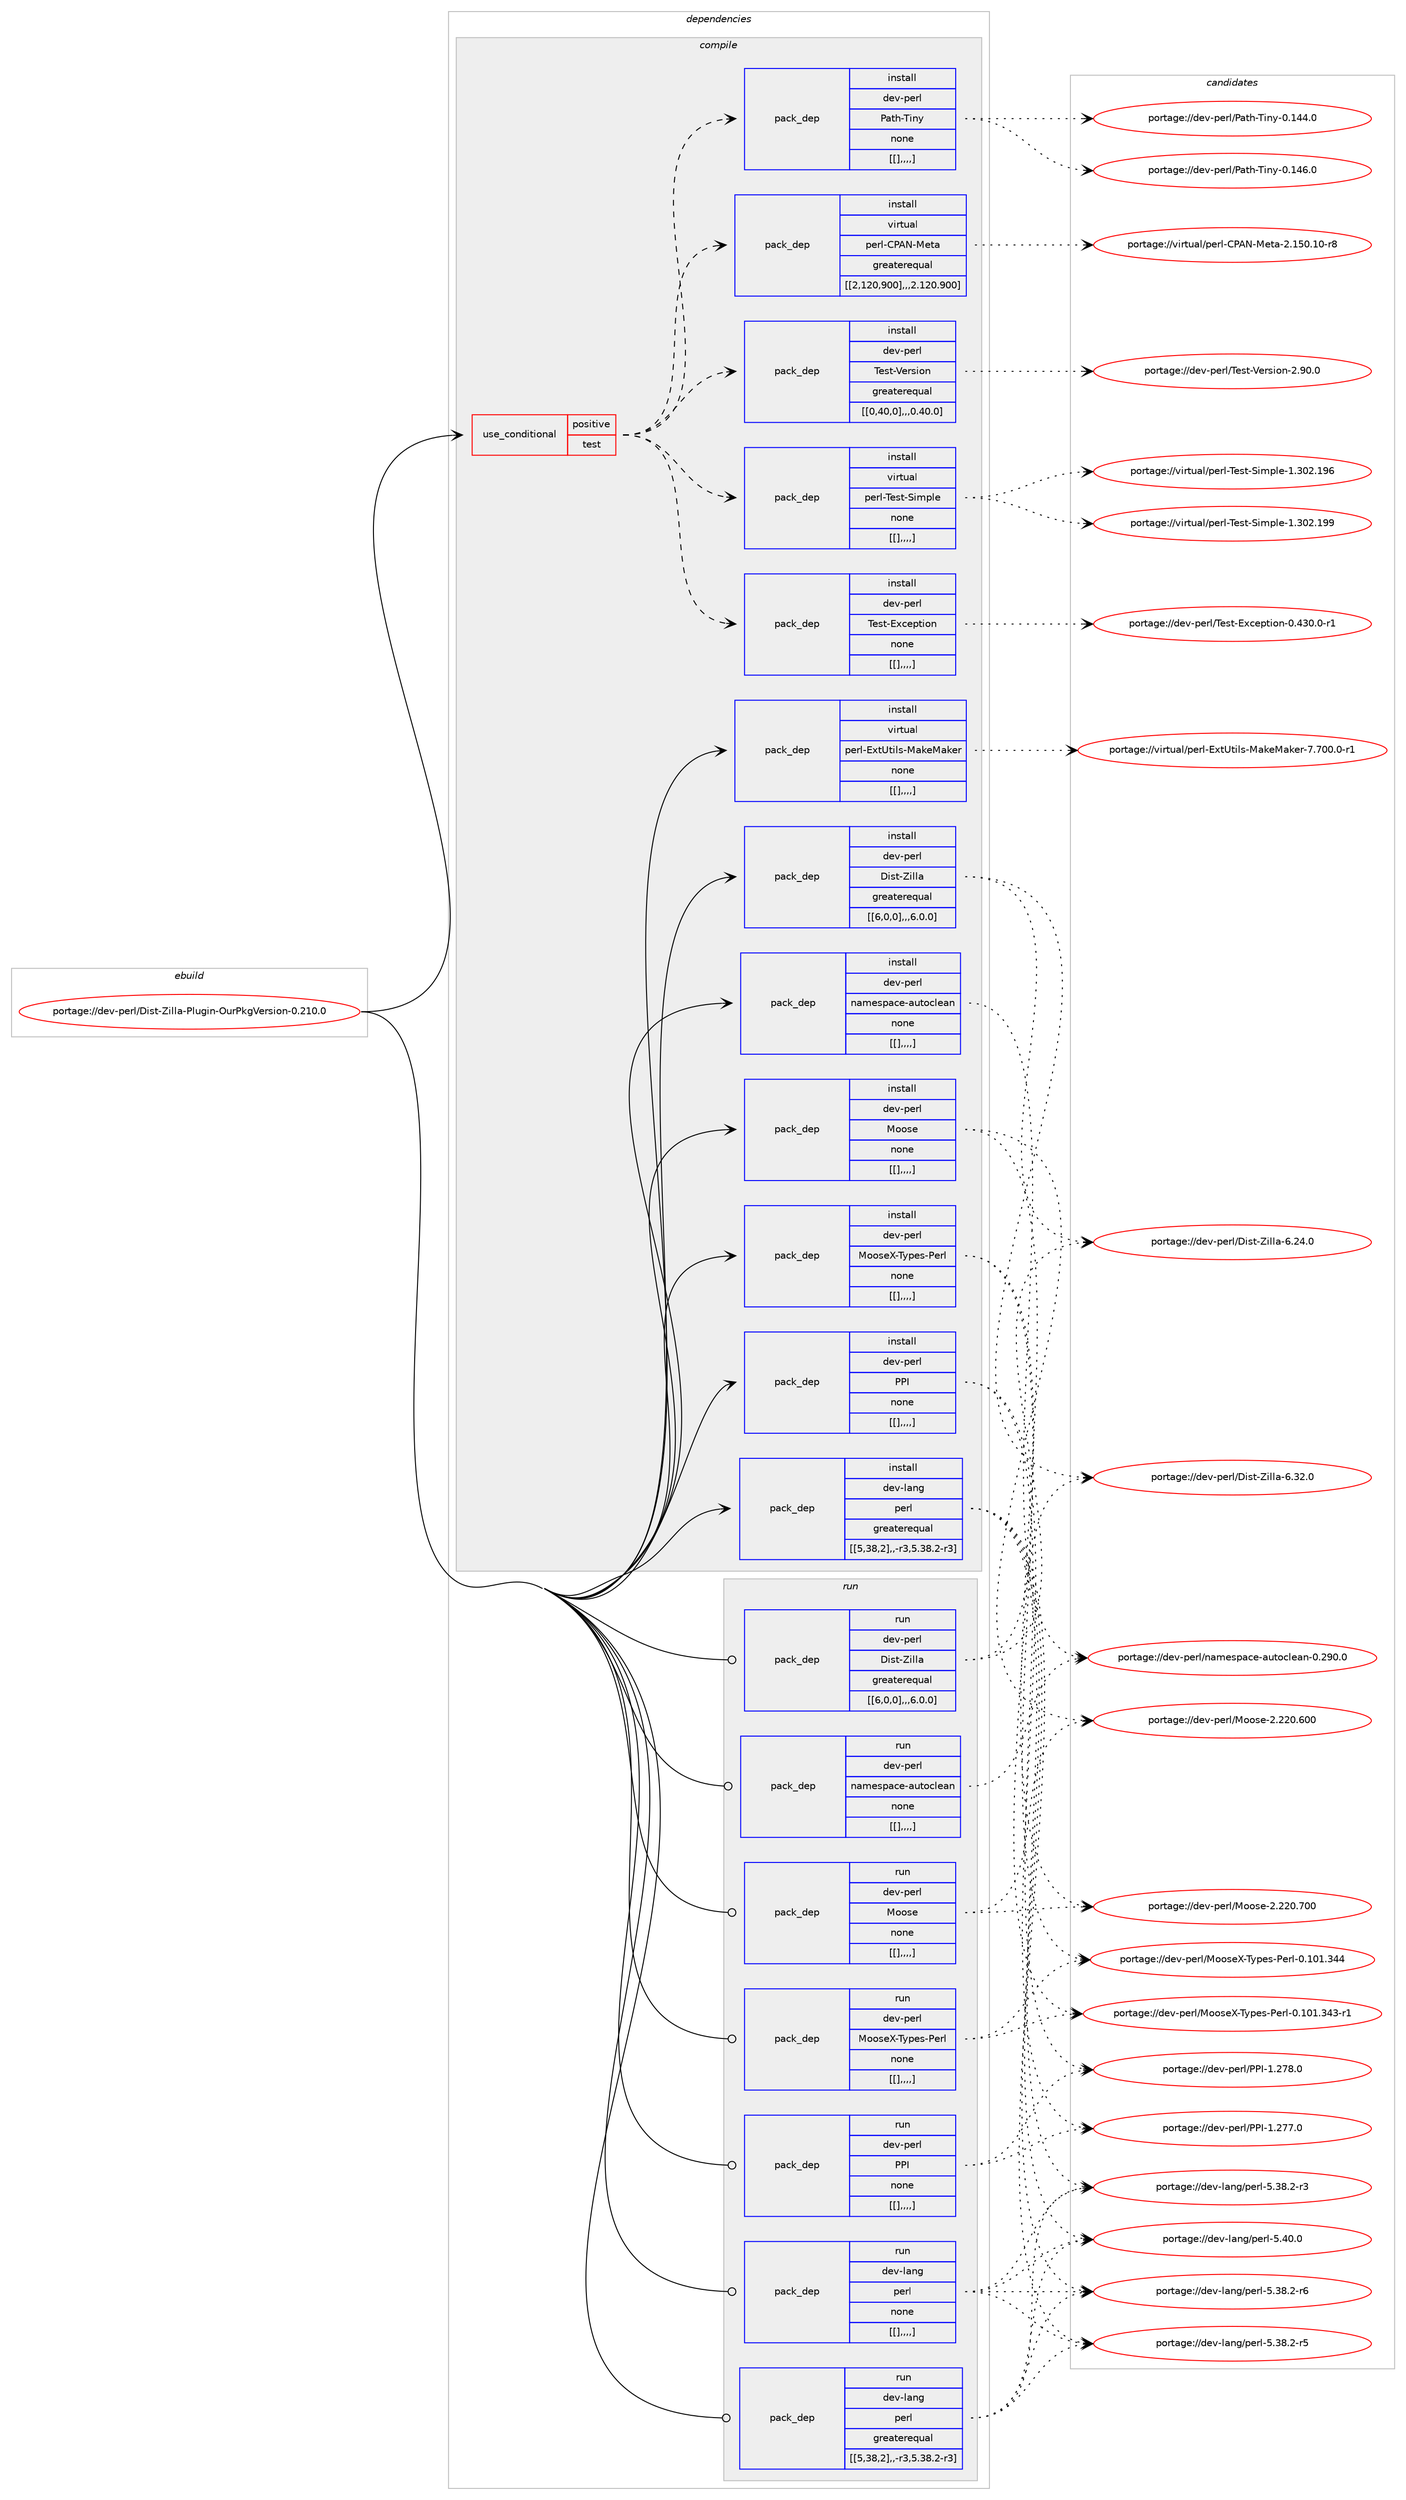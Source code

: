digraph prolog {

# *************
# Graph options
# *************

newrank=true;
concentrate=true;
compound=true;
graph [rankdir=LR,fontname=Helvetica,fontsize=10,ranksep=1.5];#, ranksep=2.5, nodesep=0.2];
edge  [arrowhead=vee];
node  [fontname=Helvetica,fontsize=10];

# **********
# The ebuild
# **********

subgraph cluster_leftcol {
color=gray;
label=<<i>ebuild</i>>;
id [label="portage://dev-perl/Dist-Zilla-Plugin-OurPkgVersion-0.210.0", color=red, width=4, href="../dev-perl/Dist-Zilla-Plugin-OurPkgVersion-0.210.0.svg"];
}

# ****************
# The dependencies
# ****************

subgraph cluster_midcol {
color=gray;
label=<<i>dependencies</i>>;
subgraph cluster_compile {
fillcolor="#eeeeee";
style=filled;
label=<<i>compile</i>>;
subgraph cond30391 {
dependency130318 [label=<<TABLE BORDER="0" CELLBORDER="1" CELLSPACING="0" CELLPADDING="4"><TR><TD ROWSPAN="3" CELLPADDING="10">use_conditional</TD></TR><TR><TD>positive</TD></TR><TR><TD>test</TD></TR></TABLE>>, shape=none, color=red];
subgraph pack98753 {
dependency130319 [label=<<TABLE BORDER="0" CELLBORDER="1" CELLSPACING="0" CELLPADDING="4" WIDTH="220"><TR><TD ROWSPAN="6" CELLPADDING="30">pack_dep</TD></TR><TR><TD WIDTH="110">install</TD></TR><TR><TD>virtual</TD></TR><TR><TD>perl-CPAN-Meta</TD></TR><TR><TD>greaterequal</TD></TR><TR><TD>[[2,120,900],,,2.120.900]</TD></TR></TABLE>>, shape=none, color=blue];
}
dependency130318:e -> dependency130319:w [weight=20,style="dashed",arrowhead="vee"];
subgraph pack98754 {
dependency130320 [label=<<TABLE BORDER="0" CELLBORDER="1" CELLSPACING="0" CELLPADDING="4" WIDTH="220"><TR><TD ROWSPAN="6" CELLPADDING="30">pack_dep</TD></TR><TR><TD WIDTH="110">install</TD></TR><TR><TD>dev-perl</TD></TR><TR><TD>Path-Tiny</TD></TR><TR><TD>none</TD></TR><TR><TD>[[],,,,]</TD></TR></TABLE>>, shape=none, color=blue];
}
dependency130318:e -> dependency130320:w [weight=20,style="dashed",arrowhead="vee"];
subgraph pack98755 {
dependency130321 [label=<<TABLE BORDER="0" CELLBORDER="1" CELLSPACING="0" CELLPADDING="4" WIDTH="220"><TR><TD ROWSPAN="6" CELLPADDING="30">pack_dep</TD></TR><TR><TD WIDTH="110">install</TD></TR><TR><TD>dev-perl</TD></TR><TR><TD>Test-Exception</TD></TR><TR><TD>none</TD></TR><TR><TD>[[],,,,]</TD></TR></TABLE>>, shape=none, color=blue];
}
dependency130318:e -> dependency130321:w [weight=20,style="dashed",arrowhead="vee"];
subgraph pack98756 {
dependency130322 [label=<<TABLE BORDER="0" CELLBORDER="1" CELLSPACING="0" CELLPADDING="4" WIDTH="220"><TR><TD ROWSPAN="6" CELLPADDING="30">pack_dep</TD></TR><TR><TD WIDTH="110">install</TD></TR><TR><TD>virtual</TD></TR><TR><TD>perl-Test-Simple</TD></TR><TR><TD>none</TD></TR><TR><TD>[[],,,,]</TD></TR></TABLE>>, shape=none, color=blue];
}
dependency130318:e -> dependency130322:w [weight=20,style="dashed",arrowhead="vee"];
subgraph pack98757 {
dependency130323 [label=<<TABLE BORDER="0" CELLBORDER="1" CELLSPACING="0" CELLPADDING="4" WIDTH="220"><TR><TD ROWSPAN="6" CELLPADDING="30">pack_dep</TD></TR><TR><TD WIDTH="110">install</TD></TR><TR><TD>dev-perl</TD></TR><TR><TD>Test-Version</TD></TR><TR><TD>greaterequal</TD></TR><TR><TD>[[0,40,0],,,0.40.0]</TD></TR></TABLE>>, shape=none, color=blue];
}
dependency130318:e -> dependency130323:w [weight=20,style="dashed",arrowhead="vee"];
}
id:e -> dependency130318:w [weight=20,style="solid",arrowhead="vee"];
subgraph pack98758 {
dependency130324 [label=<<TABLE BORDER="0" CELLBORDER="1" CELLSPACING="0" CELLPADDING="4" WIDTH="220"><TR><TD ROWSPAN="6" CELLPADDING="30">pack_dep</TD></TR><TR><TD WIDTH="110">install</TD></TR><TR><TD>dev-lang</TD></TR><TR><TD>perl</TD></TR><TR><TD>greaterequal</TD></TR><TR><TD>[[5,38,2],,-r3,5.38.2-r3]</TD></TR></TABLE>>, shape=none, color=blue];
}
id:e -> dependency130324:w [weight=20,style="solid",arrowhead="vee"];
subgraph pack98759 {
dependency130325 [label=<<TABLE BORDER="0" CELLBORDER="1" CELLSPACING="0" CELLPADDING="4" WIDTH="220"><TR><TD ROWSPAN="6" CELLPADDING="30">pack_dep</TD></TR><TR><TD WIDTH="110">install</TD></TR><TR><TD>dev-perl</TD></TR><TR><TD>Dist-Zilla</TD></TR><TR><TD>greaterequal</TD></TR><TR><TD>[[6,0,0],,,6.0.0]</TD></TR></TABLE>>, shape=none, color=blue];
}
id:e -> dependency130325:w [weight=20,style="solid",arrowhead="vee"];
subgraph pack98760 {
dependency130326 [label=<<TABLE BORDER="0" CELLBORDER="1" CELLSPACING="0" CELLPADDING="4" WIDTH="220"><TR><TD ROWSPAN="6" CELLPADDING="30">pack_dep</TD></TR><TR><TD WIDTH="110">install</TD></TR><TR><TD>dev-perl</TD></TR><TR><TD>Moose</TD></TR><TR><TD>none</TD></TR><TR><TD>[[],,,,]</TD></TR></TABLE>>, shape=none, color=blue];
}
id:e -> dependency130326:w [weight=20,style="solid",arrowhead="vee"];
subgraph pack98761 {
dependency130327 [label=<<TABLE BORDER="0" CELLBORDER="1" CELLSPACING="0" CELLPADDING="4" WIDTH="220"><TR><TD ROWSPAN="6" CELLPADDING="30">pack_dep</TD></TR><TR><TD WIDTH="110">install</TD></TR><TR><TD>dev-perl</TD></TR><TR><TD>MooseX-Types-Perl</TD></TR><TR><TD>none</TD></TR><TR><TD>[[],,,,]</TD></TR></TABLE>>, shape=none, color=blue];
}
id:e -> dependency130327:w [weight=20,style="solid",arrowhead="vee"];
subgraph pack98762 {
dependency130328 [label=<<TABLE BORDER="0" CELLBORDER="1" CELLSPACING="0" CELLPADDING="4" WIDTH="220"><TR><TD ROWSPAN="6" CELLPADDING="30">pack_dep</TD></TR><TR><TD WIDTH="110">install</TD></TR><TR><TD>dev-perl</TD></TR><TR><TD>PPI</TD></TR><TR><TD>none</TD></TR><TR><TD>[[],,,,]</TD></TR></TABLE>>, shape=none, color=blue];
}
id:e -> dependency130328:w [weight=20,style="solid",arrowhead="vee"];
subgraph pack98763 {
dependency130329 [label=<<TABLE BORDER="0" CELLBORDER="1" CELLSPACING="0" CELLPADDING="4" WIDTH="220"><TR><TD ROWSPAN="6" CELLPADDING="30">pack_dep</TD></TR><TR><TD WIDTH="110">install</TD></TR><TR><TD>dev-perl</TD></TR><TR><TD>namespace-autoclean</TD></TR><TR><TD>none</TD></TR><TR><TD>[[],,,,]</TD></TR></TABLE>>, shape=none, color=blue];
}
id:e -> dependency130329:w [weight=20,style="solid",arrowhead="vee"];
subgraph pack98764 {
dependency130330 [label=<<TABLE BORDER="0" CELLBORDER="1" CELLSPACING="0" CELLPADDING="4" WIDTH="220"><TR><TD ROWSPAN="6" CELLPADDING="30">pack_dep</TD></TR><TR><TD WIDTH="110">install</TD></TR><TR><TD>virtual</TD></TR><TR><TD>perl-ExtUtils-MakeMaker</TD></TR><TR><TD>none</TD></TR><TR><TD>[[],,,,]</TD></TR></TABLE>>, shape=none, color=blue];
}
id:e -> dependency130330:w [weight=20,style="solid",arrowhead="vee"];
}
subgraph cluster_compileandrun {
fillcolor="#eeeeee";
style=filled;
label=<<i>compile and run</i>>;
}
subgraph cluster_run {
fillcolor="#eeeeee";
style=filled;
label=<<i>run</i>>;
subgraph pack98765 {
dependency130331 [label=<<TABLE BORDER="0" CELLBORDER="1" CELLSPACING="0" CELLPADDING="4" WIDTH="220"><TR><TD ROWSPAN="6" CELLPADDING="30">pack_dep</TD></TR><TR><TD WIDTH="110">run</TD></TR><TR><TD>dev-lang</TD></TR><TR><TD>perl</TD></TR><TR><TD>greaterequal</TD></TR><TR><TD>[[5,38,2],,-r3,5.38.2-r3]</TD></TR></TABLE>>, shape=none, color=blue];
}
id:e -> dependency130331:w [weight=20,style="solid",arrowhead="odot"];
subgraph pack98766 {
dependency130332 [label=<<TABLE BORDER="0" CELLBORDER="1" CELLSPACING="0" CELLPADDING="4" WIDTH="220"><TR><TD ROWSPAN="6" CELLPADDING="30">pack_dep</TD></TR><TR><TD WIDTH="110">run</TD></TR><TR><TD>dev-lang</TD></TR><TR><TD>perl</TD></TR><TR><TD>none</TD></TR><TR><TD>[[],,,,]</TD></TR></TABLE>>, shape=none, color=blue];
}
id:e -> dependency130332:w [weight=20,style="solid",arrowhead="odot"];
subgraph pack98767 {
dependency130333 [label=<<TABLE BORDER="0" CELLBORDER="1" CELLSPACING="0" CELLPADDING="4" WIDTH="220"><TR><TD ROWSPAN="6" CELLPADDING="30">pack_dep</TD></TR><TR><TD WIDTH="110">run</TD></TR><TR><TD>dev-perl</TD></TR><TR><TD>Dist-Zilla</TD></TR><TR><TD>greaterequal</TD></TR><TR><TD>[[6,0,0],,,6.0.0]</TD></TR></TABLE>>, shape=none, color=blue];
}
id:e -> dependency130333:w [weight=20,style="solid",arrowhead="odot"];
subgraph pack98768 {
dependency130334 [label=<<TABLE BORDER="0" CELLBORDER="1" CELLSPACING="0" CELLPADDING="4" WIDTH="220"><TR><TD ROWSPAN="6" CELLPADDING="30">pack_dep</TD></TR><TR><TD WIDTH="110">run</TD></TR><TR><TD>dev-perl</TD></TR><TR><TD>Moose</TD></TR><TR><TD>none</TD></TR><TR><TD>[[],,,,]</TD></TR></TABLE>>, shape=none, color=blue];
}
id:e -> dependency130334:w [weight=20,style="solid",arrowhead="odot"];
subgraph pack98769 {
dependency130335 [label=<<TABLE BORDER="0" CELLBORDER="1" CELLSPACING="0" CELLPADDING="4" WIDTH="220"><TR><TD ROWSPAN="6" CELLPADDING="30">pack_dep</TD></TR><TR><TD WIDTH="110">run</TD></TR><TR><TD>dev-perl</TD></TR><TR><TD>MooseX-Types-Perl</TD></TR><TR><TD>none</TD></TR><TR><TD>[[],,,,]</TD></TR></TABLE>>, shape=none, color=blue];
}
id:e -> dependency130335:w [weight=20,style="solid",arrowhead="odot"];
subgraph pack98770 {
dependency130336 [label=<<TABLE BORDER="0" CELLBORDER="1" CELLSPACING="0" CELLPADDING="4" WIDTH="220"><TR><TD ROWSPAN="6" CELLPADDING="30">pack_dep</TD></TR><TR><TD WIDTH="110">run</TD></TR><TR><TD>dev-perl</TD></TR><TR><TD>PPI</TD></TR><TR><TD>none</TD></TR><TR><TD>[[],,,,]</TD></TR></TABLE>>, shape=none, color=blue];
}
id:e -> dependency130336:w [weight=20,style="solid",arrowhead="odot"];
subgraph pack98771 {
dependency130337 [label=<<TABLE BORDER="0" CELLBORDER="1" CELLSPACING="0" CELLPADDING="4" WIDTH="220"><TR><TD ROWSPAN="6" CELLPADDING="30">pack_dep</TD></TR><TR><TD WIDTH="110">run</TD></TR><TR><TD>dev-perl</TD></TR><TR><TD>namespace-autoclean</TD></TR><TR><TD>none</TD></TR><TR><TD>[[],,,,]</TD></TR></TABLE>>, shape=none, color=blue];
}
id:e -> dependency130337:w [weight=20,style="solid",arrowhead="odot"];
}
}

# **************
# The candidates
# **************

subgraph cluster_choices {
rank=same;
color=gray;
label=<<i>candidates</i>>;

subgraph choice98753 {
color=black;
nodesep=1;
choice118105114116117971084711210111410845678065784577101116974550464953484649484511456 [label="portage://virtual/perl-CPAN-Meta-2.150.10-r8", color=red, width=4,href="../virtual/perl-CPAN-Meta-2.150.10-r8.svg"];
dependency130319:e -> choice118105114116117971084711210111410845678065784577101116974550464953484649484511456:w [style=dotted,weight="100"];
}
subgraph choice98754 {
color=black;
nodesep=1;
choice1001011184511210111410847809711610445841051101214548464952544648 [label="portage://dev-perl/Path-Tiny-0.146.0", color=red, width=4,href="../dev-perl/Path-Tiny-0.146.0.svg"];
choice1001011184511210111410847809711610445841051101214548464952524648 [label="portage://dev-perl/Path-Tiny-0.144.0", color=red, width=4,href="../dev-perl/Path-Tiny-0.144.0.svg"];
dependency130320:e -> choice1001011184511210111410847809711610445841051101214548464952544648:w [style=dotted,weight="100"];
dependency130320:e -> choice1001011184511210111410847809711610445841051101214548464952524648:w [style=dotted,weight="100"];
}
subgraph choice98755 {
color=black;
nodesep=1;
choice10010111845112101114108478410111511645691209910111211610511111045484652514846484511449 [label="portage://dev-perl/Test-Exception-0.430.0-r1", color=red, width=4,href="../dev-perl/Test-Exception-0.430.0-r1.svg"];
dependency130321:e -> choice10010111845112101114108478410111511645691209910111211610511111045484652514846484511449:w [style=dotted,weight="100"];
}
subgraph choice98756 {
color=black;
nodesep=1;
choice11810511411611797108471121011141084584101115116458310510911210810145494651485046495757 [label="portage://virtual/perl-Test-Simple-1.302.199", color=red, width=4,href="../virtual/perl-Test-Simple-1.302.199.svg"];
choice11810511411611797108471121011141084584101115116458310510911210810145494651485046495754 [label="portage://virtual/perl-Test-Simple-1.302.196", color=red, width=4,href="../virtual/perl-Test-Simple-1.302.196.svg"];
dependency130322:e -> choice11810511411611797108471121011141084584101115116458310510911210810145494651485046495757:w [style=dotted,weight="100"];
dependency130322:e -> choice11810511411611797108471121011141084584101115116458310510911210810145494651485046495754:w [style=dotted,weight="100"];
}
subgraph choice98757 {
color=black;
nodesep=1;
choice100101118451121011141084784101115116458610111411510511111045504657484648 [label="portage://dev-perl/Test-Version-2.90.0", color=red, width=4,href="../dev-perl/Test-Version-2.90.0.svg"];
dependency130323:e -> choice100101118451121011141084784101115116458610111411510511111045504657484648:w [style=dotted,weight="100"];
}
subgraph choice98758 {
color=black;
nodesep=1;
choice10010111845108971101034711210111410845534652484648 [label="portage://dev-lang/perl-5.40.0", color=red, width=4,href="../dev-lang/perl-5.40.0.svg"];
choice100101118451089711010347112101114108455346515646504511454 [label="portage://dev-lang/perl-5.38.2-r6", color=red, width=4,href="../dev-lang/perl-5.38.2-r6.svg"];
choice100101118451089711010347112101114108455346515646504511453 [label="portage://dev-lang/perl-5.38.2-r5", color=red, width=4,href="../dev-lang/perl-5.38.2-r5.svg"];
choice100101118451089711010347112101114108455346515646504511451 [label="portage://dev-lang/perl-5.38.2-r3", color=red, width=4,href="../dev-lang/perl-5.38.2-r3.svg"];
dependency130324:e -> choice10010111845108971101034711210111410845534652484648:w [style=dotted,weight="100"];
dependency130324:e -> choice100101118451089711010347112101114108455346515646504511454:w [style=dotted,weight="100"];
dependency130324:e -> choice100101118451089711010347112101114108455346515646504511453:w [style=dotted,weight="100"];
dependency130324:e -> choice100101118451089711010347112101114108455346515646504511451:w [style=dotted,weight="100"];
}
subgraph choice98759 {
color=black;
nodesep=1;
choice10010111845112101114108476810511511645901051081089745544651504648 [label="portage://dev-perl/Dist-Zilla-6.32.0", color=red, width=4,href="../dev-perl/Dist-Zilla-6.32.0.svg"];
choice10010111845112101114108476810511511645901051081089745544650524648 [label="portage://dev-perl/Dist-Zilla-6.24.0", color=red, width=4,href="../dev-perl/Dist-Zilla-6.24.0.svg"];
dependency130325:e -> choice10010111845112101114108476810511511645901051081089745544651504648:w [style=dotted,weight="100"];
dependency130325:e -> choice10010111845112101114108476810511511645901051081089745544650524648:w [style=dotted,weight="100"];
}
subgraph choice98760 {
color=black;
nodesep=1;
choice10010111845112101114108477711111111510145504650504846554848 [label="portage://dev-perl/Moose-2.220.700", color=red, width=4,href="../dev-perl/Moose-2.220.700.svg"];
choice10010111845112101114108477711111111510145504650504846544848 [label="portage://dev-perl/Moose-2.220.600", color=red, width=4,href="../dev-perl/Moose-2.220.600.svg"];
dependency130326:e -> choice10010111845112101114108477711111111510145504650504846554848:w [style=dotted,weight="100"];
dependency130326:e -> choice10010111845112101114108477711111111510145504650504846544848:w [style=dotted,weight="100"];
}
subgraph choice98761 {
color=black;
nodesep=1;
choice100101118451121011141084777111111115101884584121112101115458010111410845484649484946515252 [label="portage://dev-perl/MooseX-Types-Perl-0.101.344", color=red, width=4,href="../dev-perl/MooseX-Types-Perl-0.101.344.svg"];
choice1001011184511210111410847771111111151018845841211121011154580101114108454846494849465152514511449 [label="portage://dev-perl/MooseX-Types-Perl-0.101.343-r1", color=red, width=4,href="../dev-perl/MooseX-Types-Perl-0.101.343-r1.svg"];
dependency130327:e -> choice100101118451121011141084777111111115101884584121112101115458010111410845484649484946515252:w [style=dotted,weight="100"];
dependency130327:e -> choice1001011184511210111410847771111111151018845841211121011154580101114108454846494849465152514511449:w [style=dotted,weight="100"];
}
subgraph choice98762 {
color=black;
nodesep=1;
choice10010111845112101114108478080734549465055564648 [label="portage://dev-perl/PPI-1.278.0", color=red, width=4,href="../dev-perl/PPI-1.278.0.svg"];
choice10010111845112101114108478080734549465055554648 [label="portage://dev-perl/PPI-1.277.0", color=red, width=4,href="../dev-perl/PPI-1.277.0.svg"];
dependency130328:e -> choice10010111845112101114108478080734549465055564648:w [style=dotted,weight="100"];
dependency130328:e -> choice10010111845112101114108478080734549465055554648:w [style=dotted,weight="100"];
}
subgraph choice98763 {
color=black;
nodesep=1;
choice1001011184511210111410847110971091011151129799101459711711611199108101971104548465057484648 [label="portage://dev-perl/namespace-autoclean-0.290.0", color=red, width=4,href="../dev-perl/namespace-autoclean-0.290.0.svg"];
dependency130329:e -> choice1001011184511210111410847110971091011151129799101459711711611199108101971104548465057484648:w [style=dotted,weight="100"];
}
subgraph choice98764 {
color=black;
nodesep=1;
choice1181051141161179710847112101114108456912011685116105108115457797107101779710710111445554655484846484511449 [label="portage://virtual/perl-ExtUtils-MakeMaker-7.700.0-r1", color=red, width=4,href="../virtual/perl-ExtUtils-MakeMaker-7.700.0-r1.svg"];
dependency130330:e -> choice1181051141161179710847112101114108456912011685116105108115457797107101779710710111445554655484846484511449:w [style=dotted,weight="100"];
}
subgraph choice98765 {
color=black;
nodesep=1;
choice10010111845108971101034711210111410845534652484648 [label="portage://dev-lang/perl-5.40.0", color=red, width=4,href="../dev-lang/perl-5.40.0.svg"];
choice100101118451089711010347112101114108455346515646504511454 [label="portage://dev-lang/perl-5.38.2-r6", color=red, width=4,href="../dev-lang/perl-5.38.2-r6.svg"];
choice100101118451089711010347112101114108455346515646504511453 [label="portage://dev-lang/perl-5.38.2-r5", color=red, width=4,href="../dev-lang/perl-5.38.2-r5.svg"];
choice100101118451089711010347112101114108455346515646504511451 [label="portage://dev-lang/perl-5.38.2-r3", color=red, width=4,href="../dev-lang/perl-5.38.2-r3.svg"];
dependency130331:e -> choice10010111845108971101034711210111410845534652484648:w [style=dotted,weight="100"];
dependency130331:e -> choice100101118451089711010347112101114108455346515646504511454:w [style=dotted,weight="100"];
dependency130331:e -> choice100101118451089711010347112101114108455346515646504511453:w [style=dotted,weight="100"];
dependency130331:e -> choice100101118451089711010347112101114108455346515646504511451:w [style=dotted,weight="100"];
}
subgraph choice98766 {
color=black;
nodesep=1;
choice10010111845108971101034711210111410845534652484648 [label="portage://dev-lang/perl-5.40.0", color=red, width=4,href="../dev-lang/perl-5.40.0.svg"];
choice100101118451089711010347112101114108455346515646504511454 [label="portage://dev-lang/perl-5.38.2-r6", color=red, width=4,href="../dev-lang/perl-5.38.2-r6.svg"];
choice100101118451089711010347112101114108455346515646504511453 [label="portage://dev-lang/perl-5.38.2-r5", color=red, width=4,href="../dev-lang/perl-5.38.2-r5.svg"];
choice100101118451089711010347112101114108455346515646504511451 [label="portage://dev-lang/perl-5.38.2-r3", color=red, width=4,href="../dev-lang/perl-5.38.2-r3.svg"];
dependency130332:e -> choice10010111845108971101034711210111410845534652484648:w [style=dotted,weight="100"];
dependency130332:e -> choice100101118451089711010347112101114108455346515646504511454:w [style=dotted,weight="100"];
dependency130332:e -> choice100101118451089711010347112101114108455346515646504511453:w [style=dotted,weight="100"];
dependency130332:e -> choice100101118451089711010347112101114108455346515646504511451:w [style=dotted,weight="100"];
}
subgraph choice98767 {
color=black;
nodesep=1;
choice10010111845112101114108476810511511645901051081089745544651504648 [label="portage://dev-perl/Dist-Zilla-6.32.0", color=red, width=4,href="../dev-perl/Dist-Zilla-6.32.0.svg"];
choice10010111845112101114108476810511511645901051081089745544650524648 [label="portage://dev-perl/Dist-Zilla-6.24.0", color=red, width=4,href="../dev-perl/Dist-Zilla-6.24.0.svg"];
dependency130333:e -> choice10010111845112101114108476810511511645901051081089745544651504648:w [style=dotted,weight="100"];
dependency130333:e -> choice10010111845112101114108476810511511645901051081089745544650524648:w [style=dotted,weight="100"];
}
subgraph choice98768 {
color=black;
nodesep=1;
choice10010111845112101114108477711111111510145504650504846554848 [label="portage://dev-perl/Moose-2.220.700", color=red, width=4,href="../dev-perl/Moose-2.220.700.svg"];
choice10010111845112101114108477711111111510145504650504846544848 [label="portage://dev-perl/Moose-2.220.600", color=red, width=4,href="../dev-perl/Moose-2.220.600.svg"];
dependency130334:e -> choice10010111845112101114108477711111111510145504650504846554848:w [style=dotted,weight="100"];
dependency130334:e -> choice10010111845112101114108477711111111510145504650504846544848:w [style=dotted,weight="100"];
}
subgraph choice98769 {
color=black;
nodesep=1;
choice100101118451121011141084777111111115101884584121112101115458010111410845484649484946515252 [label="portage://dev-perl/MooseX-Types-Perl-0.101.344", color=red, width=4,href="../dev-perl/MooseX-Types-Perl-0.101.344.svg"];
choice1001011184511210111410847771111111151018845841211121011154580101114108454846494849465152514511449 [label="portage://dev-perl/MooseX-Types-Perl-0.101.343-r1", color=red, width=4,href="../dev-perl/MooseX-Types-Perl-0.101.343-r1.svg"];
dependency130335:e -> choice100101118451121011141084777111111115101884584121112101115458010111410845484649484946515252:w [style=dotted,weight="100"];
dependency130335:e -> choice1001011184511210111410847771111111151018845841211121011154580101114108454846494849465152514511449:w [style=dotted,weight="100"];
}
subgraph choice98770 {
color=black;
nodesep=1;
choice10010111845112101114108478080734549465055564648 [label="portage://dev-perl/PPI-1.278.0", color=red, width=4,href="../dev-perl/PPI-1.278.0.svg"];
choice10010111845112101114108478080734549465055554648 [label="portage://dev-perl/PPI-1.277.0", color=red, width=4,href="../dev-perl/PPI-1.277.0.svg"];
dependency130336:e -> choice10010111845112101114108478080734549465055564648:w [style=dotted,weight="100"];
dependency130336:e -> choice10010111845112101114108478080734549465055554648:w [style=dotted,weight="100"];
}
subgraph choice98771 {
color=black;
nodesep=1;
choice1001011184511210111410847110971091011151129799101459711711611199108101971104548465057484648 [label="portage://dev-perl/namespace-autoclean-0.290.0", color=red, width=4,href="../dev-perl/namespace-autoclean-0.290.0.svg"];
dependency130337:e -> choice1001011184511210111410847110971091011151129799101459711711611199108101971104548465057484648:w [style=dotted,weight="100"];
}
}

}
